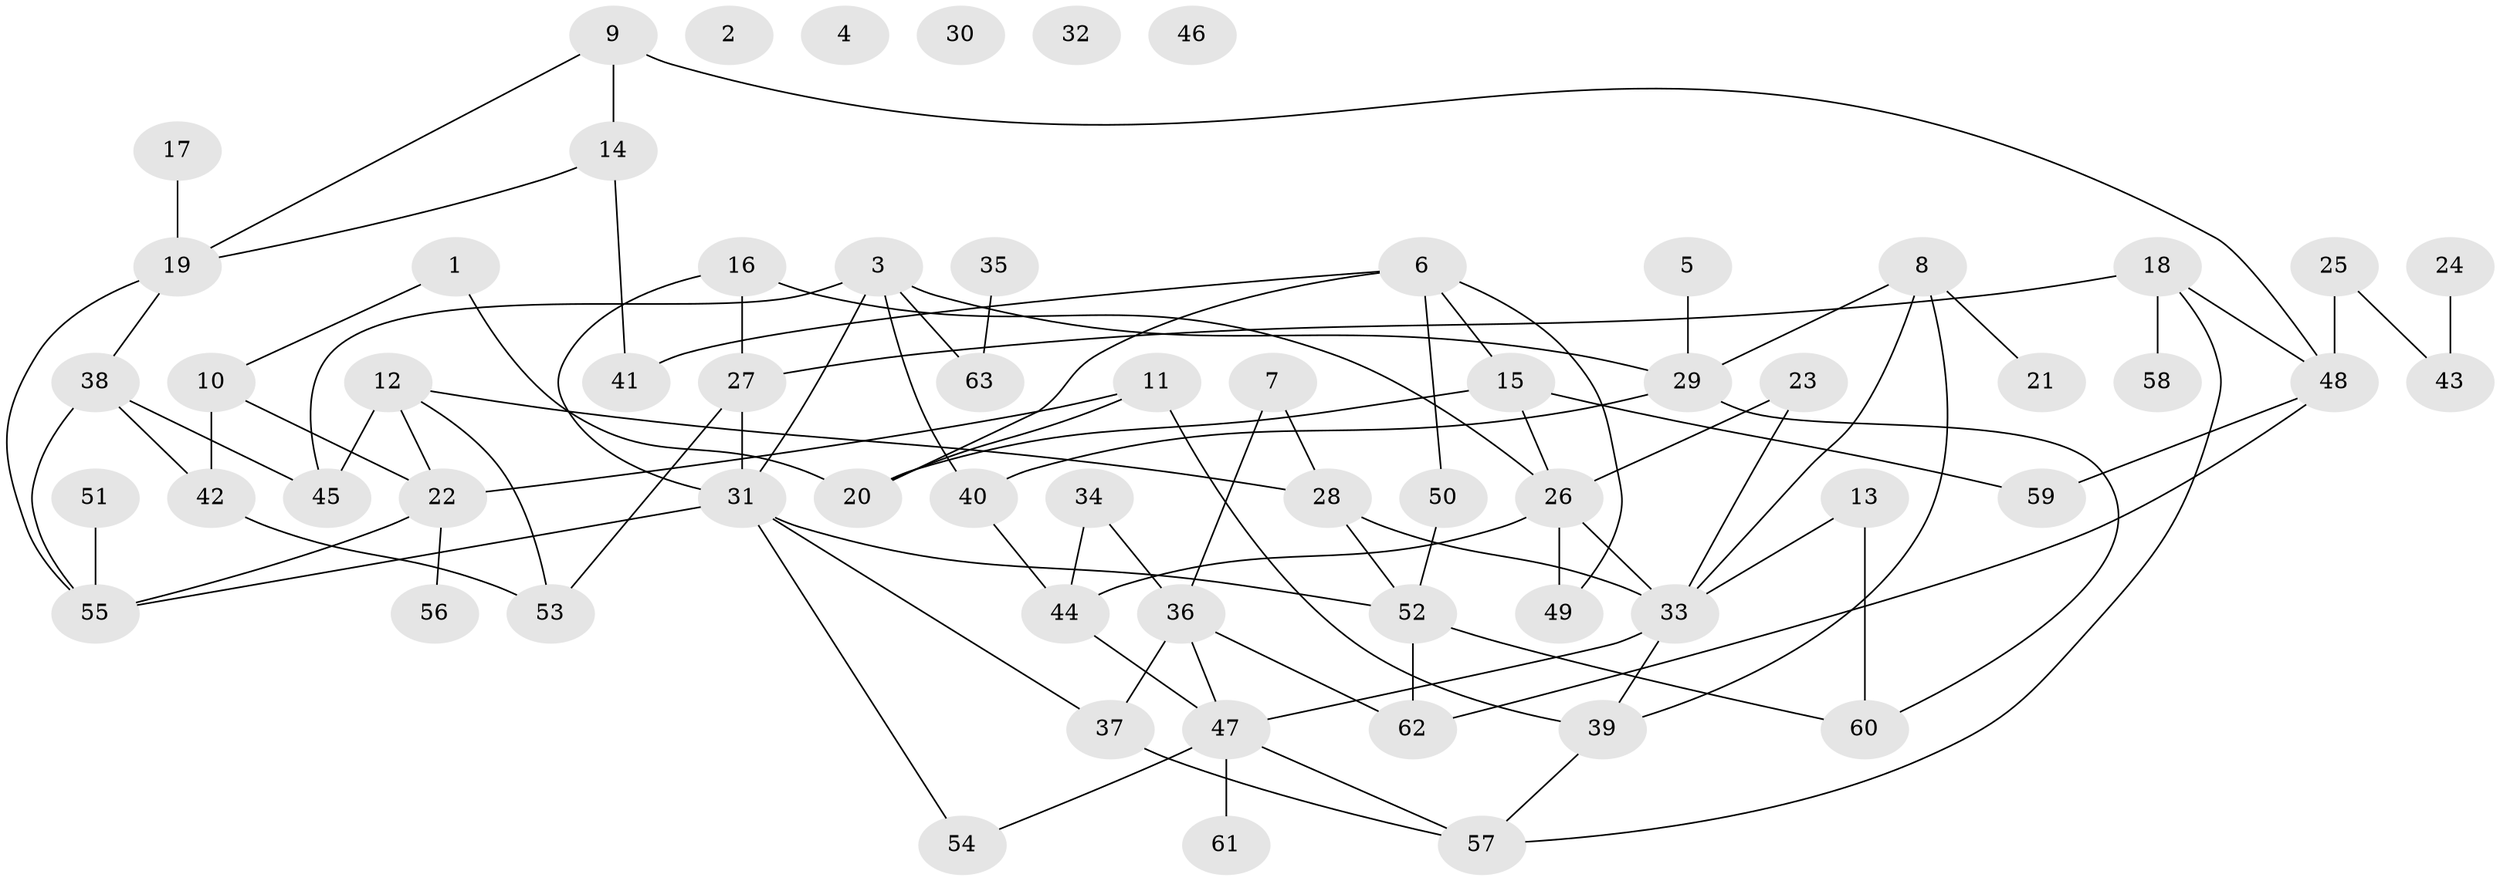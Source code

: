 // coarse degree distribution, {7: 0.037037037037037035, 1: 0.2962962962962963, 3: 0.1111111111111111, 5: 0.2962962962962963, 4: 0.037037037037037035, 6: 0.1111111111111111, 2: 0.07407407407407407, 8: 0.037037037037037035}
// Generated by graph-tools (version 1.1) at 2025/47/03/04/25 22:47:56]
// undirected, 63 vertices, 93 edges
graph export_dot {
  node [color=gray90,style=filled];
  1;
  2;
  3;
  4;
  5;
  6;
  7;
  8;
  9;
  10;
  11;
  12;
  13;
  14;
  15;
  16;
  17;
  18;
  19;
  20;
  21;
  22;
  23;
  24;
  25;
  26;
  27;
  28;
  29;
  30;
  31;
  32;
  33;
  34;
  35;
  36;
  37;
  38;
  39;
  40;
  41;
  42;
  43;
  44;
  45;
  46;
  47;
  48;
  49;
  50;
  51;
  52;
  53;
  54;
  55;
  56;
  57;
  58;
  59;
  60;
  61;
  62;
  63;
  1 -- 10;
  1 -- 20;
  3 -- 29;
  3 -- 31;
  3 -- 40;
  3 -- 45;
  3 -- 63;
  5 -- 29;
  6 -- 15;
  6 -- 20;
  6 -- 41;
  6 -- 49;
  6 -- 50;
  7 -- 28;
  7 -- 36;
  8 -- 21;
  8 -- 29;
  8 -- 33;
  8 -- 39;
  9 -- 14;
  9 -- 19;
  9 -- 48;
  10 -- 22;
  10 -- 42;
  11 -- 20;
  11 -- 22;
  11 -- 39;
  12 -- 22;
  12 -- 28;
  12 -- 45;
  12 -- 53;
  13 -- 33;
  13 -- 60;
  14 -- 19;
  14 -- 41;
  15 -- 20;
  15 -- 26;
  15 -- 59;
  16 -- 26;
  16 -- 27;
  16 -- 31;
  17 -- 19;
  18 -- 27;
  18 -- 48;
  18 -- 57;
  18 -- 58;
  19 -- 38;
  19 -- 55;
  22 -- 55;
  22 -- 56;
  23 -- 26;
  23 -- 33;
  24 -- 43;
  25 -- 43;
  25 -- 48;
  26 -- 33;
  26 -- 44;
  26 -- 49;
  27 -- 31;
  27 -- 53;
  28 -- 33;
  28 -- 52;
  29 -- 40;
  29 -- 60;
  31 -- 37;
  31 -- 52;
  31 -- 54;
  31 -- 55;
  33 -- 39;
  33 -- 47;
  34 -- 36;
  34 -- 44;
  35 -- 63;
  36 -- 37;
  36 -- 47;
  36 -- 62;
  37 -- 57;
  38 -- 42;
  38 -- 45;
  38 -- 55;
  39 -- 57;
  40 -- 44;
  42 -- 53;
  44 -- 47;
  47 -- 54;
  47 -- 57;
  47 -- 61;
  48 -- 59;
  48 -- 62;
  50 -- 52;
  51 -- 55;
  52 -- 60;
  52 -- 62;
}
